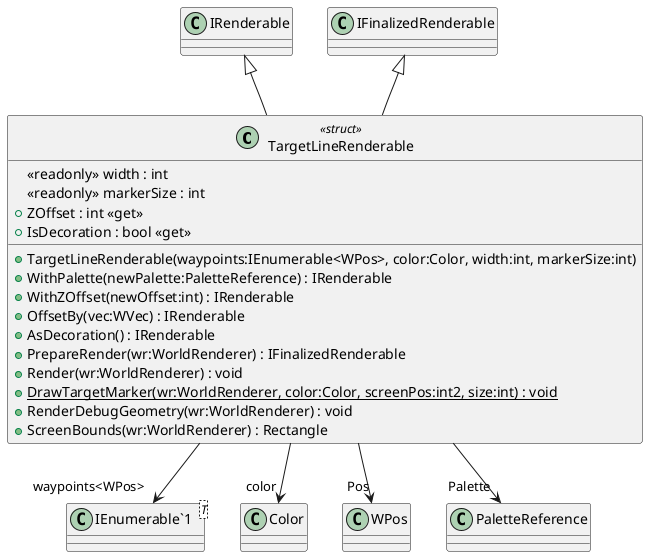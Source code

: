 @startuml
class TargetLineRenderable <<struct>> {
    <<readonly>> width : int
    <<readonly>> markerSize : int
    + TargetLineRenderable(waypoints:IEnumerable<WPos>, color:Color, width:int, markerSize:int)
    + ZOffset : int <<get>>
    + IsDecoration : bool <<get>>
    + WithPalette(newPalette:PaletteReference) : IRenderable
    + WithZOffset(newOffset:int) : IRenderable
    + OffsetBy(vec:WVec) : IRenderable
    + AsDecoration() : IRenderable
    + PrepareRender(wr:WorldRenderer) : IFinalizedRenderable
    + Render(wr:WorldRenderer) : void
    + {static} DrawTargetMarker(wr:WorldRenderer, color:Color, screenPos:int2, size:int) : void
    + RenderDebugGeometry(wr:WorldRenderer) : void
    + ScreenBounds(wr:WorldRenderer) : Rectangle
}
class "IEnumerable`1"<T> {
}
IRenderable <|-- TargetLineRenderable
IFinalizedRenderable <|-- TargetLineRenderable
TargetLineRenderable --> "waypoints<WPos>" "IEnumerable`1"
TargetLineRenderable --> "color" Color
TargetLineRenderable --> "Pos" WPos
TargetLineRenderable --> "Palette" PaletteReference
@enduml
